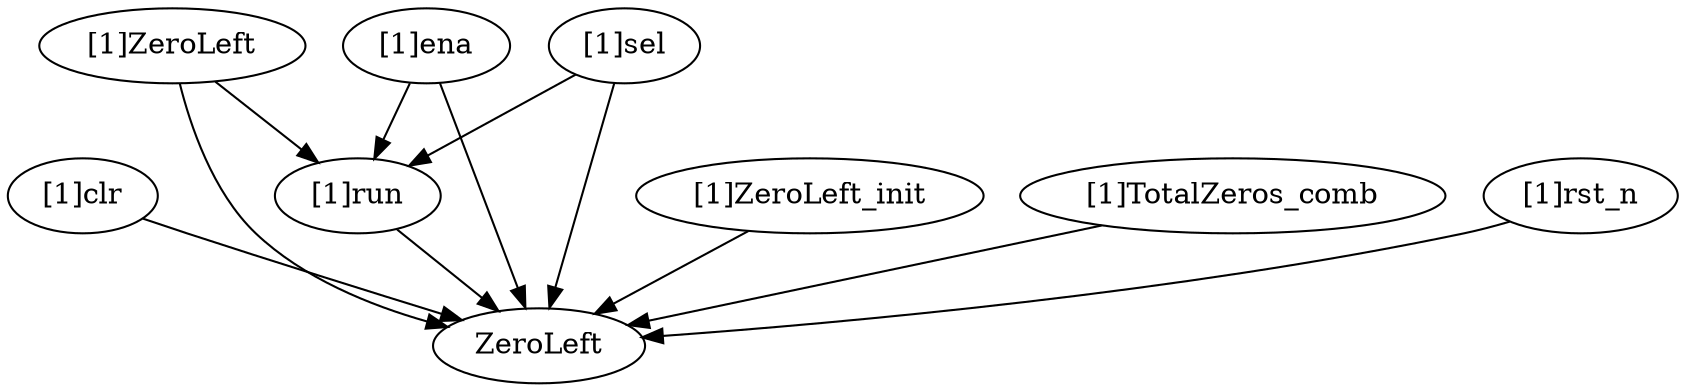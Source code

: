 strict digraph "" {
	"[1]clr"	 [complexity=5,
		importance=0.16141799723,
		rank=0.0322835994461];
	ZeroLeft	 [complexity=3,
		importance=0.0485188783624,
		rank=0.0161729594541];
	"[1]clr" -> ZeroLeft;
	"[1]run"	 [complexity=6,
		importance=0.0790864492819,
		rank=0.0131810748803];
	"[1]run" -> ZeroLeft;
	"[1]ZeroLeft"	 [complexity=7,
		importance=2.34202590754,
		rank=0.334575129648];
	"[1]ZeroLeft" -> "[1]run";
	"[1]ZeroLeft" -> ZeroLeft;
	"[1]ena"	 [complexity=8,
		importance=2.3884548406,
		rank=0.298556855075];
	"[1]ena" -> "[1]run";
	"[1]ena" -> ZeroLeft;
	"[1]sel"	 [complexity=8,
		importance=2.3884548406,
		rank=0.298556855075];
	"[1]sel" -> "[1]run";
	"[1]sel" -> ZeroLeft;
	"[1]ZeroLeft_init"	 [complexity=5,
		importance=0.112899118868,
		rank=0.0225798237736];
	"[1]ZeroLeft_init" -> ZeroLeft;
	"[1]TotalZeros_comb"	 [complexity=5,
		importance=0.0643802405056,
		rank=0.0128760481011];
	"[1]TotalZeros_comb" -> ZeroLeft;
	"[1]rst_n"	 [complexity=4,
		importance=0.209936875593,
		rank=0.0524842188982];
	"[1]rst_n" -> ZeroLeft;
}
